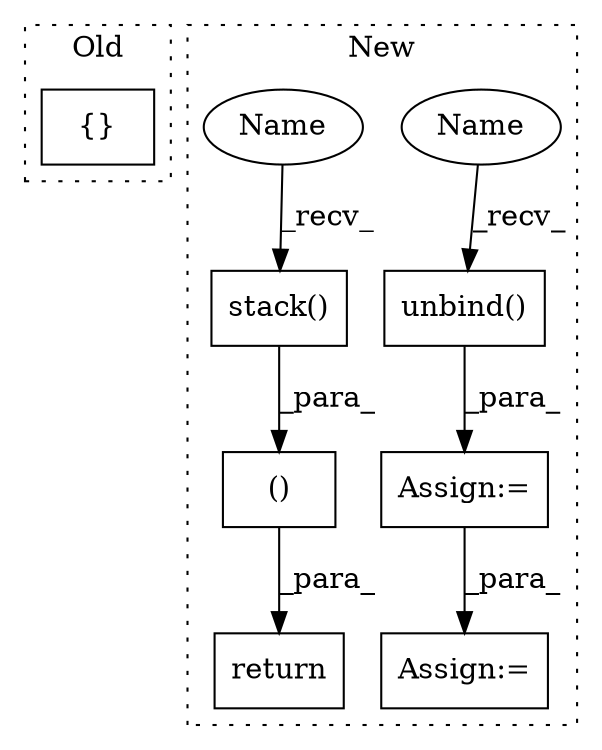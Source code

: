 digraph G {
subgraph cluster0 {
1 [label="{}" a="59" s="11065,11065" l="2,1" shape="box"];
label = "Old";
style="dotted";
}
subgraph cluster1 {
2 [label="unbind()" a="75" s="6246,6264" l="13,28" shape="box"];
3 [label="stack()" a="75" s="7094,7121" l="12,8" shape="box"];
4 [label="()" a="54" s="7157" l="17" shape="box"];
5 [label="Assign:=" a="68" s="6596" l="3" shape="box"];
6 [label="Assign:=" a="68" s="6351" l="3" shape="box"];
7 [label="return" a="93" s="7138" l="7" shape="box"];
8 [label="Name" a="87" s="6246" l="5" shape="ellipse"];
9 [label="Name" a="87" s="7094" l="5" shape="ellipse"];
label = "New";
style="dotted";
}
2 -> 6 [label="_para_"];
3 -> 4 [label="_para_"];
4 -> 7 [label="_para_"];
6 -> 5 [label="_para_"];
8 -> 2 [label="_recv_"];
9 -> 3 [label="_recv_"];
}